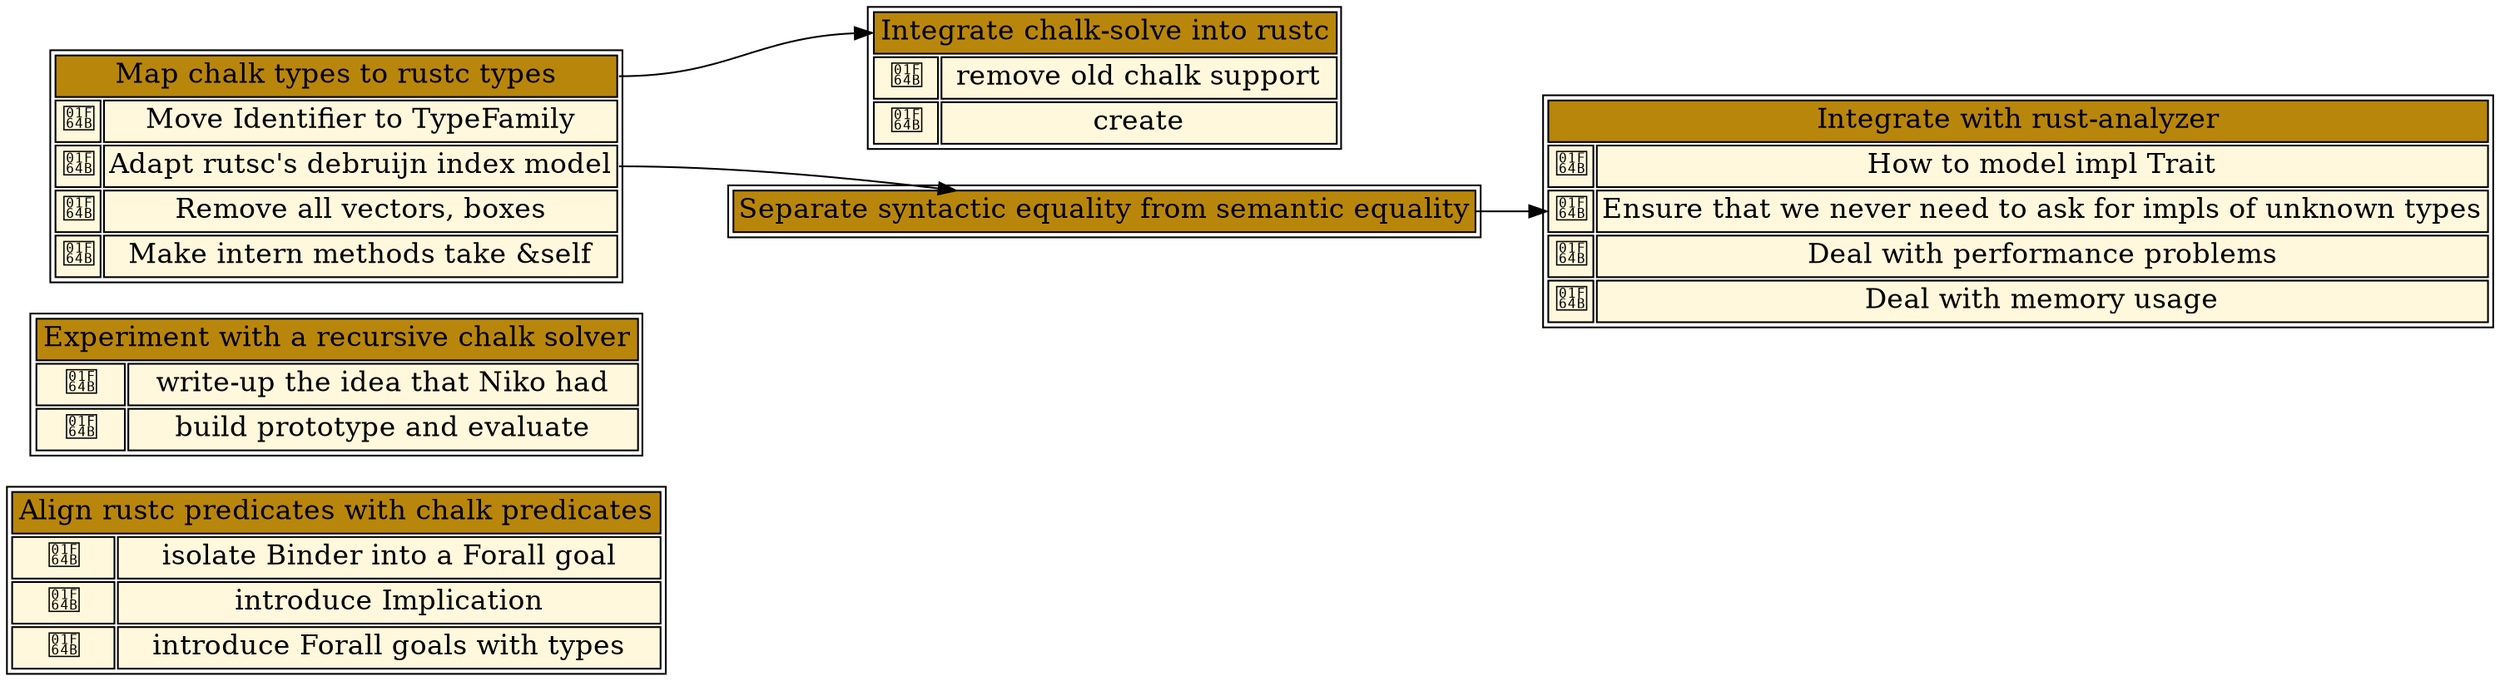 digraph g {
graph [ rankdir = "LR" ];
node [ fontsize="16", shape = "ellipse" ];
edge [ ];
"align-rustc-predicate" [
  label = <<table>
    <tr><td bgcolor="darkgoldenrod" port="all" colspan="2">Align rustc predicates with chalk predicates</td></tr>
    <tr><td bgcolor="cornsilk">🙋</td><td fontcolor="red" bgcolor="cornsilk">isolate Binder into a Forall goal</td></tr>
    <tr><td bgcolor="cornsilk">🙋</td><td fontcolor="red" bgcolor="cornsilk">introduce Implication</td></tr>
    <tr><td bgcolor="cornsilk">🙋</td><td fontcolor="red" bgcolor="cornsilk">introduce Forall goals with types</td></tr>
  </table>>
  shape = "none"
  margin = 0
]
"recursive-solver" [
  label = <<table>
    <tr><td bgcolor="darkgoldenrod" port="all" colspan="2">Experiment with a recursive chalk solver</td></tr>
    <tr><td bgcolor="cornsilk">🙋</td><td fontcolor="red" bgcolor="cornsilk">write-up the idea that Niko had</td></tr>
    <tr><td bgcolor="cornsilk">🙋</td><td fontcolor="red" bgcolor="cornsilk">build prototype and evaluate</td></tr>
  </table>>
  shape = "none"
  margin = 0
]
"rust-analyzer-integration" [
  label = <<table>
    <tr><td bgcolor="darkgoldenrod" port="all" colspan="2">Integrate with rust-analyzer</td></tr>
    <tr><td bgcolor="cornsilk">🙋</td><td fontcolor="red" bgcolor="cornsilk">How to model impl Trait</td></tr>
    <tr><td bgcolor="cornsilk" port="_askfor_in">🙋</td><td fontcolor="red" bgcolor="cornsilk" port="_askfor_out">Ensure that we never need to ask for impls of unknown types</td></tr>
    <tr><td bgcolor="cornsilk">🙋</td><td fontcolor="red" bgcolor="cornsilk">Deal with performance problems</td></tr>
    <tr><td bgcolor="cornsilk">🙋</td><td fontcolor="red" bgcolor="cornsilk">Deal with memory usage</td></tr>
  </table>>
  shape = "none"
  margin = 0
]
"syntactic-semantic-equality" [
  label = <<table>
    <tr><td bgcolor="darkgoldenrod" port="all" colspan="2">Separate syntactic equality from semantic equality</td></tr>
  </table>>
  shape = "none"
  margin = 0
]
"map-chalk-types-to-rustc-types" [
  label = <<table>
    <tr><td bgcolor="darkgoldenrod" port="all" colspan="2" href="http://example.org">Map chalk types to rustc types</td></tr>
    <tr><td bgcolor="cornsilk">🙋</td><td fontcolor="red" bgcolor="cornsilk">Move Identifier to TypeFamily</td></tr>
    <tr><td bgcolor="cornsilk" port="_debruijn_in">🙋</td><td fontcolor="red" bgcolor="cornsilk" port="_debruijn_out">Adapt rutsc's debruijn index model</td></tr>
    <tr><td bgcolor="cornsilk">🙋</td><td fontcolor="red" bgcolor="cornsilk">Remove all vectors, boxes</td></tr>
    <tr><td bgcolor="cornsilk">🙋</td><td fontcolor="red" bgcolor="cornsilk">Make intern methods take &amp;self</td></tr>
  </table>>
  shape = "none"
  margin = 0
]
"rustc-integration-mvp" [
  label = <<table>
    <tr><td bgcolor="darkgoldenrod" port="all" colspan="2">Integrate chalk-solve into rustc</td></tr>
    <tr><td bgcolor="cornsilk">🙋</td><td fontcolor="red" bgcolor="cornsilk">remove old chalk support</td></tr>
    <tr><td bgcolor="cornsilk">🙋</td><td fontcolor="red" bgcolor="cornsilk">create</td></tr>
  </table>>
  shape = "none"
  margin = 0
]
"syntactic-semantic-equality":all -> "rust-analyzer-integration":_askfor_in;
"map-chalk-types-to-rustc-types":_debruijn_out -> "syntactic-semantic-equality":all;
"map-chalk-types-to-rustc-types":all -> "rustc-integration-mvp":all;
}
